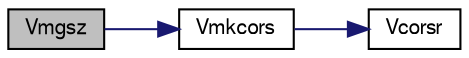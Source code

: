 digraph G
{
  edge [fontname="FreeSans",fontsize="10",labelfontname="FreeSans",labelfontsize="10"];
  node [fontname="FreeSans",fontsize="10",shape=record];
  rankdir=LR;
  Node1 [label="Vmgsz",height=0.2,width=0.4,color="black", fillcolor="grey75", style="filled" fontcolor="black"];
  Node1 -> Node2 [color="midnightblue",fontsize="10",style="solid",fontname="FreeSans"];
  Node2 [label="Vmkcors",height=0.2,width=0.4,color="black", fillcolor="white", style="filled",URL="$mgsubd_8c.html#a991b3b9403010f02c64fcb2fedf7dd0a",tooltip="Coarsen a grid Compute the number of grid points in the coarser grid, given the number of grid points..."];
  Node2 -> Node3 [color="midnightblue",fontsize="10",style="solid",fontname="FreeSans"];
  Node3 [label="Vcorsr",height=0.2,width=0.4,color="black", fillcolor="white", style="filled",URL="$mgsubd_8c.html#ad3ea2f62646e015feb883b784f747b44",tooltip="Coarsen a grid Compute the number of grid points in the coarser grid, given the number of grid points..."];
}
